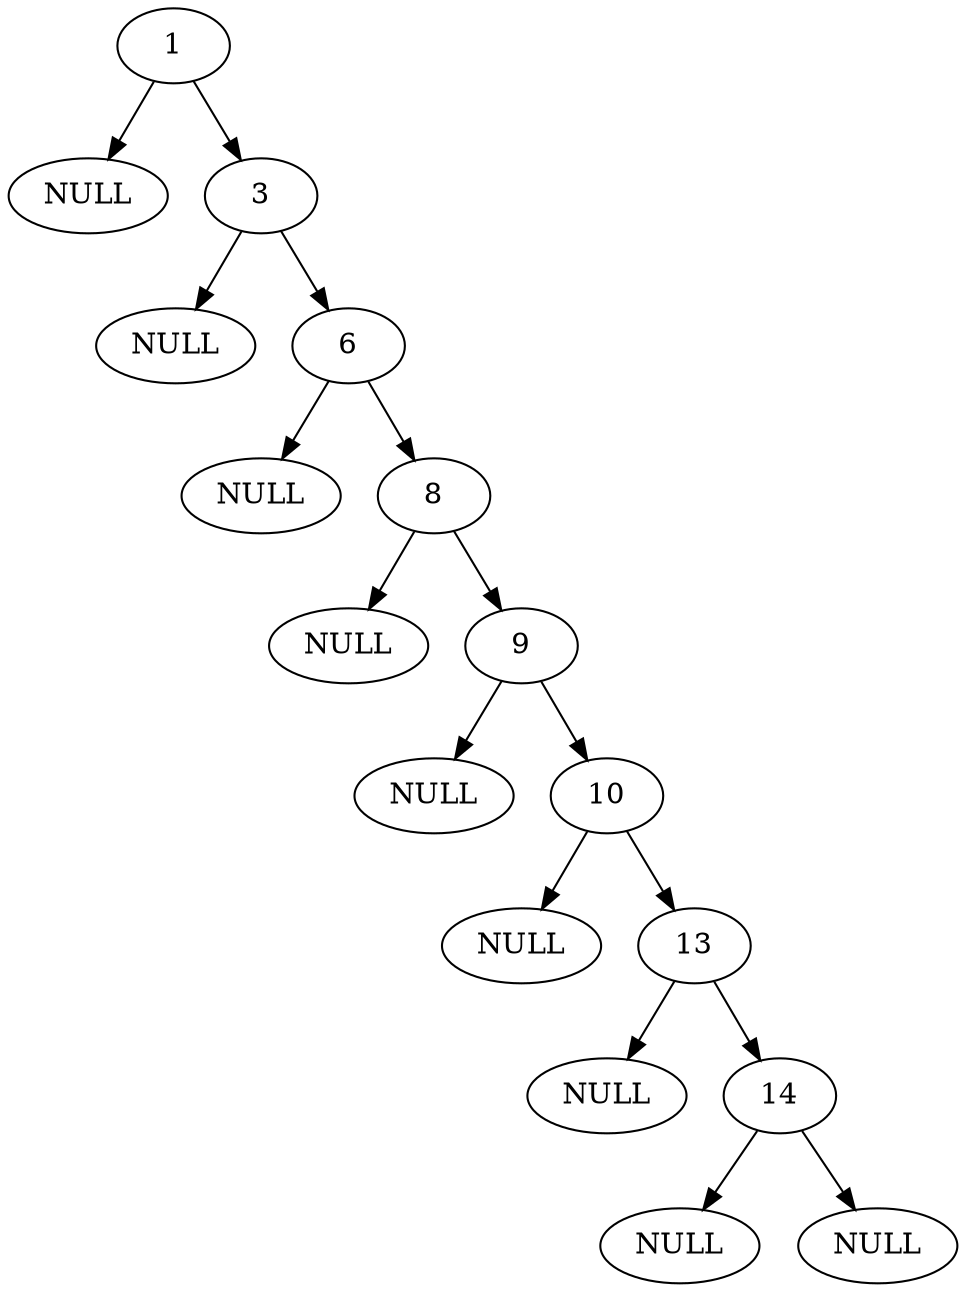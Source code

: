 digraph {
	1 -> {NULL0[label="NULL"]};
	1 -> 3;
	3 -> {NULL1[label="NULL"]};
	3 -> 6;
	6 -> {NULL2[label="NULL"]};
	6 -> 8;
	8 -> {NULL3[label="NULL"]};
	8 -> 9;
	9 -> {NULL4[label="NULL"]};
	9 -> 10;
	10 -> {NULL5[label="NULL"]};
	10 -> 13;
	13 -> {NULL6[label="NULL"]};
	13 -> 14;
	14 -> {NULL7[label="NULL"]};
	14 -> {NULL8[label="NULL"]};
}

